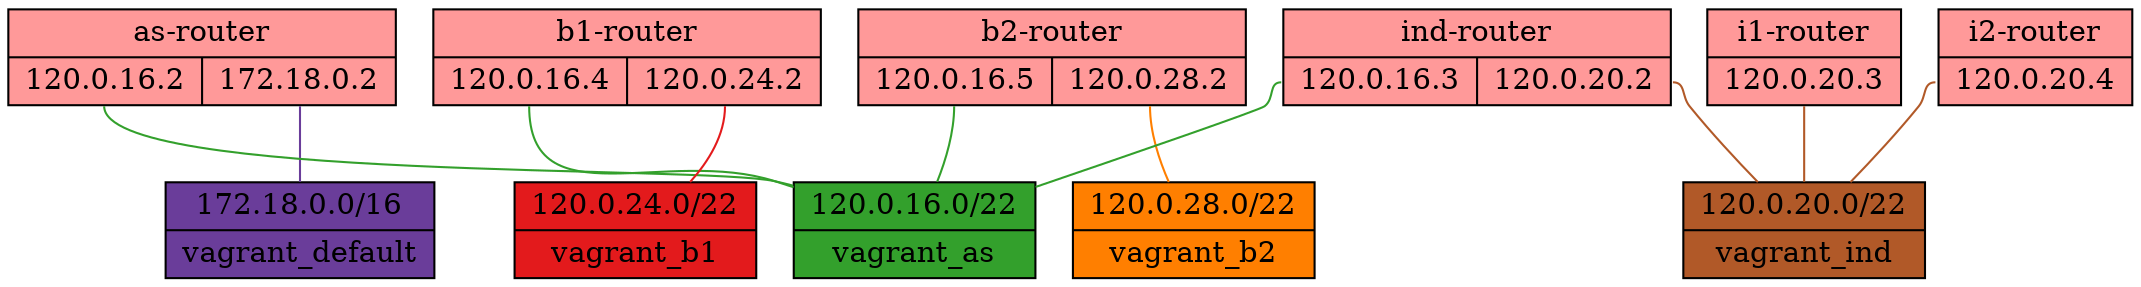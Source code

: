 # https://github.com/LeoVerto/docker-network-graph
# https://dreampuf.github.io/GraphvizOnline/
// Docker Network Graph
graph {
    graph [splines=true]
    network_vagrant_default [label="{<gw_iface> 172.18.0.0/16 | vagrant_default}" fillcolor="#6a3d9a" shape=record style=filled]
    network_vagrant_as [label="{<gw_iface> 120.0.16.0/22 | vagrant_as}" fillcolor="#33a02c" shape=record style=filled]
    network_vagrant_b1 [label="{<gw_iface> 120.0.24.0/22 | vagrant_b1}" fillcolor="#e31a1c" shape=record style=filled]
    network_vagrant_b2 [label="{<gw_iface> 120.0.28.0/22 | vagrant_b2}" fillcolor="#ff7f00" shape=record style=filled]
    network_vagrant_ind [label="{<gw_iface> 120.0.20.0/22 | vagrant_ind}" fillcolor="#b15928" shape=record style=filled]
    container_94639efef6af9bc81b43ac01e9411e8b4b97b6d1c377c703d4fd4b51c6c526e0 [label="{ as-router | { {<90d41626e48d83ead48fdd81927ce5f19c1b63fb81a35a62878c40a24300415b> 120.0.16.2 } | {<fe1ef3e69c0ba39441c9320369e1f7e9185e9d3199c4e52b6daeb23b2be38f64> 172.18.0.2 } } }" fillcolor="#ff9999" shape=record style=filled]
    container_a895f2c36a053da53e21c8e72e69a24adc1541a5e5c9349e21762ded24c2bd8a [label="{ b1-router | { {<7f0add78951f739c4037ffef57164e2e13be1b938d7a4d199da67cfc453d9a52> 120.0.16.4 } | {<a541cf95ab9d1b4a625a4c38ad406b99d5818799133414390f2c5fa4b75dbd70> 120.0.24.2 } } }" fillcolor="#ff9999" shape=record style=filled]
    container_03d92f9dab59406a7c3d5e4e8ac75b2011fbe380d52b2bf1ee6d51683196c5c6 [label="{ b2-router | { {<e40a593bb2a0cbec8e87cd23be0400ff9db0c52f9296a91f4cadf8f55f64a705> 120.0.16.5 } | {<da7a155d7b28e196e03121f9e9181f5e66de54068d9823d6af6d840aaa87c125> 120.0.28.2 } } }" fillcolor="#ff9999" shape=record style=filled]
    container_4bb8f097b1184ce2111c54ac5271e0bfda8fdff2a31e23c261d30d473f637bc3 [label="{ ind-router | { {<b4d50510bf4151190b71e1dff248f81d269b765f91466fb8fdec8f84f1a10c1d> 120.0.16.3 } | {<1c1c72a1a566856cb031275db3620dd2c84822dc7387f6594631e578eb92cc49> 120.0.20.2 } } }" fillcolor="#ff9999" shape=record style=filled]
    container_1d0d81aad155caa558934ecc67977a978f9a6567368cb986e62f05b99d05fb1d [label="{ i1-router | { {<319ce3cc1a2b068ad635a4c2903ffca27ddf1287f5d04b32178a15614a622bc8> 120.0.20.3 } } }" fillcolor="#ff9999" shape=record style=filled]
    container_54d6c452e09a048652f6642e7d07ec7f4650ae1a6b5a6c3d5952b4cac4e3223f [label="{ i2-router | { {<a547f8a3370d10ea36518888509c1bd3ee5b924ec7d7478f05e9056ef34a648d> 120.0.20.4 } } }" fillcolor="#ff9999" shape=record style=filled]
    container_94639efef6af9bc81b43ac01e9411e8b4b97b6d1c377c703d4fd4b51c6c526e0:fe1ef3e69c0ba39441c9320369e1f7e9185e9d3199c4e52b6daeb23b2be38f64 -- network_vagrant_default [color="#6a3d9a"]
    container_a895f2c36a053da53e21c8e72e69a24adc1541a5e5c9349e21762ded24c2bd8a:"7f0add78951f739c4037ffef57164e2e13be1b938d7a4d199da67cfc453d9a52" -- network_vagrant_as [color="#33a02c"]
    container_94639efef6af9bc81b43ac01e9411e8b4b97b6d1c377c703d4fd4b51c6c526e0:"90d41626e48d83ead48fdd81927ce5f19c1b63fb81a35a62878c40a24300415b" -- network_vagrant_as [color="#33a02c"]
    container_03d92f9dab59406a7c3d5e4e8ac75b2011fbe380d52b2bf1ee6d51683196c5c6:e40a593bb2a0cbec8e87cd23be0400ff9db0c52f9296a91f4cadf8f55f64a705 -- network_vagrant_as [color="#33a02c"]
    container_4bb8f097b1184ce2111c54ac5271e0bfda8fdff2a31e23c261d30d473f637bc3:b4d50510bf4151190b71e1dff248f81d269b765f91466fb8fdec8f84f1a10c1d -- network_vagrant_as [color="#33a02c"]
    container_a895f2c36a053da53e21c8e72e69a24adc1541a5e5c9349e21762ded24c2bd8a:a541cf95ab9d1b4a625a4c38ad406b99d5818799133414390f2c5fa4b75dbd70 -- network_vagrant_b1 [color="#e31a1c"]
    container_03d92f9dab59406a7c3d5e4e8ac75b2011fbe380d52b2bf1ee6d51683196c5c6:da7a155d7b28e196e03121f9e9181f5e66de54068d9823d6af6d840aaa87c125 -- network_vagrant_b2 [color="#ff7f00"]
    container_54d6c452e09a048652f6642e7d07ec7f4650ae1a6b5a6c3d5952b4cac4e3223f:a547f8a3370d10ea36518888509c1bd3ee5b924ec7d7478f05e9056ef34a648d -- network_vagrant_ind [color="#b15928"]
    container_1d0d81aad155caa558934ecc67977a978f9a6567368cb986e62f05b99d05fb1d:"319ce3cc1a2b068ad635a4c2903ffca27ddf1287f5d04b32178a15614a622bc8" -- network_vagrant_ind [color="#b15928"]
    container_4bb8f097b1184ce2111c54ac5271e0bfda8fdff2a31e23c261d30d473f637bc3:"1c1c72a1a566856cb031275db3620dd2c84822dc7387f6594631e578eb92cc49" -- network_vagrant_ind [color="#b15928"]
}
